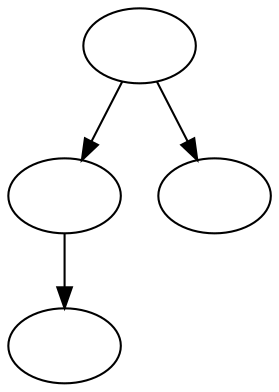digraph tree_5 {
	graph [imagepath="C:\Users\chami\chami_folder\tufts\fall2022\comp137\project\Tufts-CS137-FinalProject\src\..\data\sample_mnist"]
	0 [label="" image="image0.png"]
	1 [label="" image="image1.png"]
	2 [label="" image="image2.png"]
	3 [label="" image="image3.png"]
	0 -> 1
	0 -> 2
	1 -> 3
}
